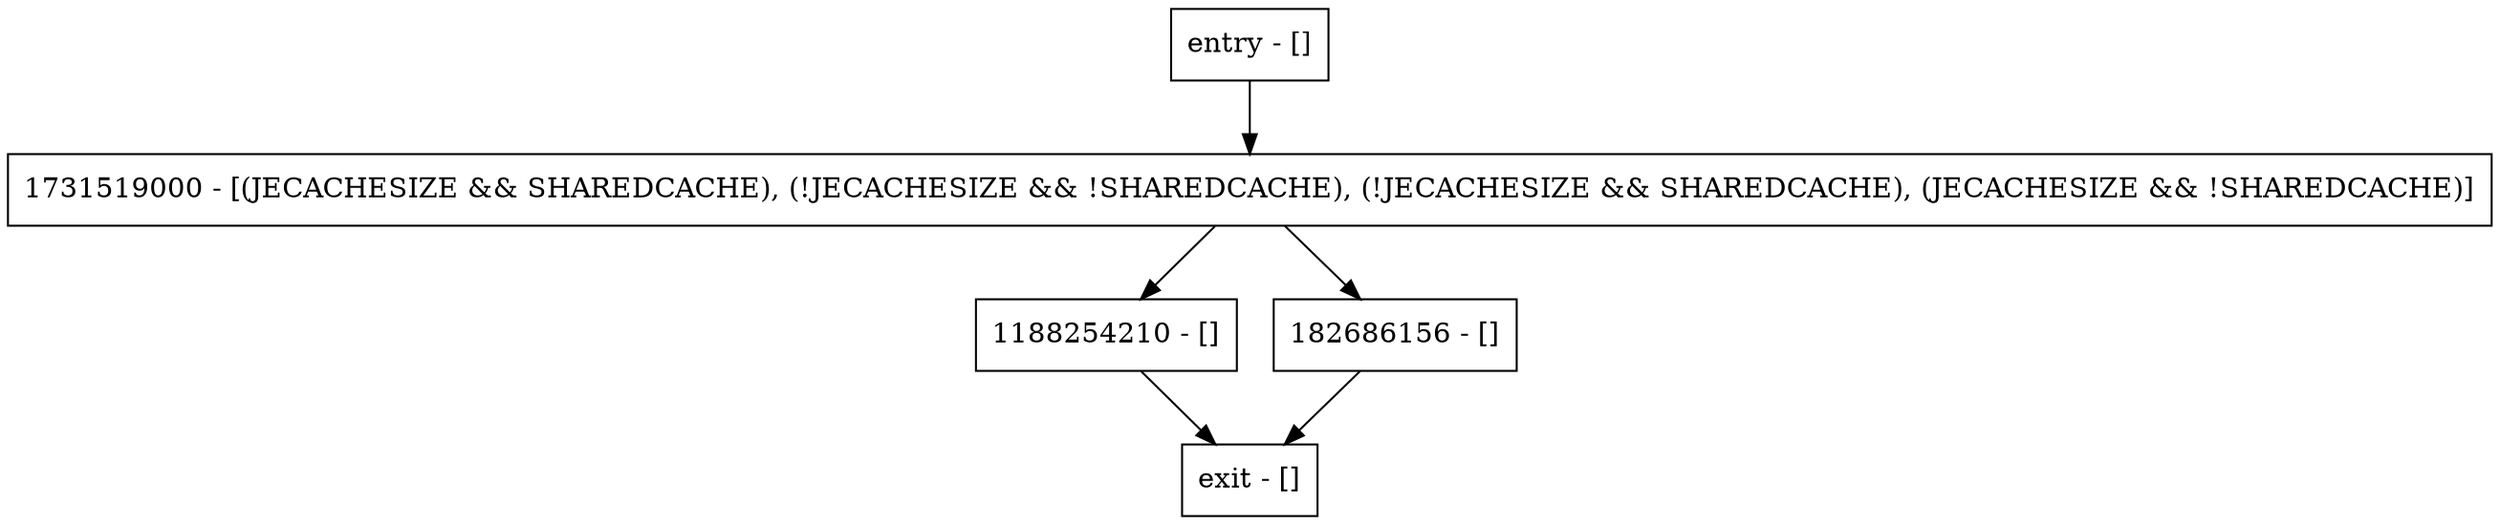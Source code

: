 digraph getBooleanVal {
node [shape=record];
entry [label="entry - []"];
exit [label="exit - []"];
1731519000 [label="1731519000 - [(JECACHESIZE && SHAREDCACHE), (!JECACHESIZE && !SHAREDCACHE), (!JECACHESIZE && SHAREDCACHE), (JECACHESIZE && !SHAREDCACHE)]"];
1188254210 [label="1188254210 - []"];
182686156 [label="182686156 - []"];
entry;
exit;
entry -> 1731519000;
1731519000 -> 1188254210;
1731519000 -> 182686156;
1188254210 -> exit;
182686156 -> exit;
}
